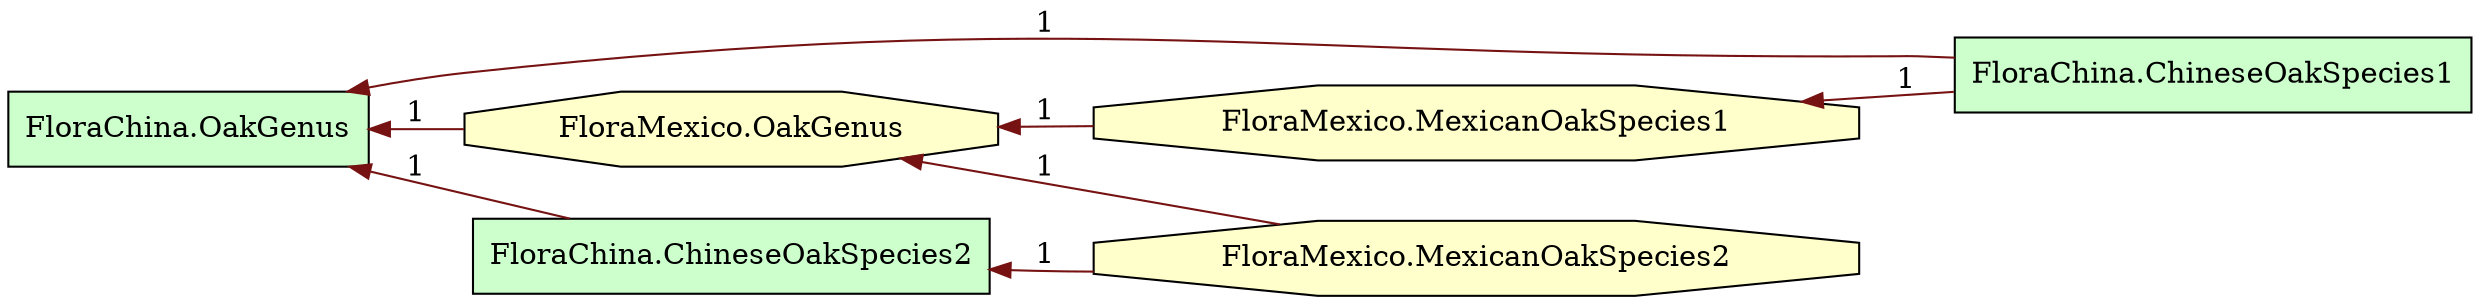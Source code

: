 digraph {

rankdir = RL

"FloraChina.ChineseOakSpecies1" [shape=box style="filled" fillcolor="#CCFFCC"]
"FloraChina.ChineseOakSpecies2" [shape=box style="filled" fillcolor="#CCFFCC"]
"FloraChina.OakGenus" [shape=box style="filled" fillcolor="#CCFFCC"]
"FloraMexico.MexicanOakSpecies1" [shape=octagon style="filled" fillcolor="#FFFFCC"]
"FloraMexico.MexicanOakSpecies2" [shape=octagon style="filled" fillcolor="#FFFFCC"]
"FloraMexico.OakGenus" [shape=octagon style="filled" fillcolor="#FFFFCC"]
"FloraChina.ChineseOakSpecies1" -> "FloraChina.OakGenus" [style=filled,label=1,color="#761212"];
"FloraChina.ChineseOakSpecies1" -> "FloraMexico.MexicanOakSpecies1" [style=filled,label=1,color="#761212"];
"FloraChina.ChineseOakSpecies2" -> "FloraChina.OakGenus" [style=filled,label=1,color="#761212"];
"FloraMexico.MexicanOakSpecies1" -> "FloraMexico.OakGenus" [style=filled,label=1,color="#761212"];
"FloraMexico.MexicanOakSpecies2" -> "FloraChina.ChineseOakSpecies2" [style=filled,label=1,color="#761212"];
"FloraMexico.MexicanOakSpecies2" -> "FloraMexico.OakGenus" [style=filled,label=1,color="#761212"];
"FloraMexico.OakGenus" -> "FloraChina.OakGenus" [style=filled,label=1,color="#761212"];
}
